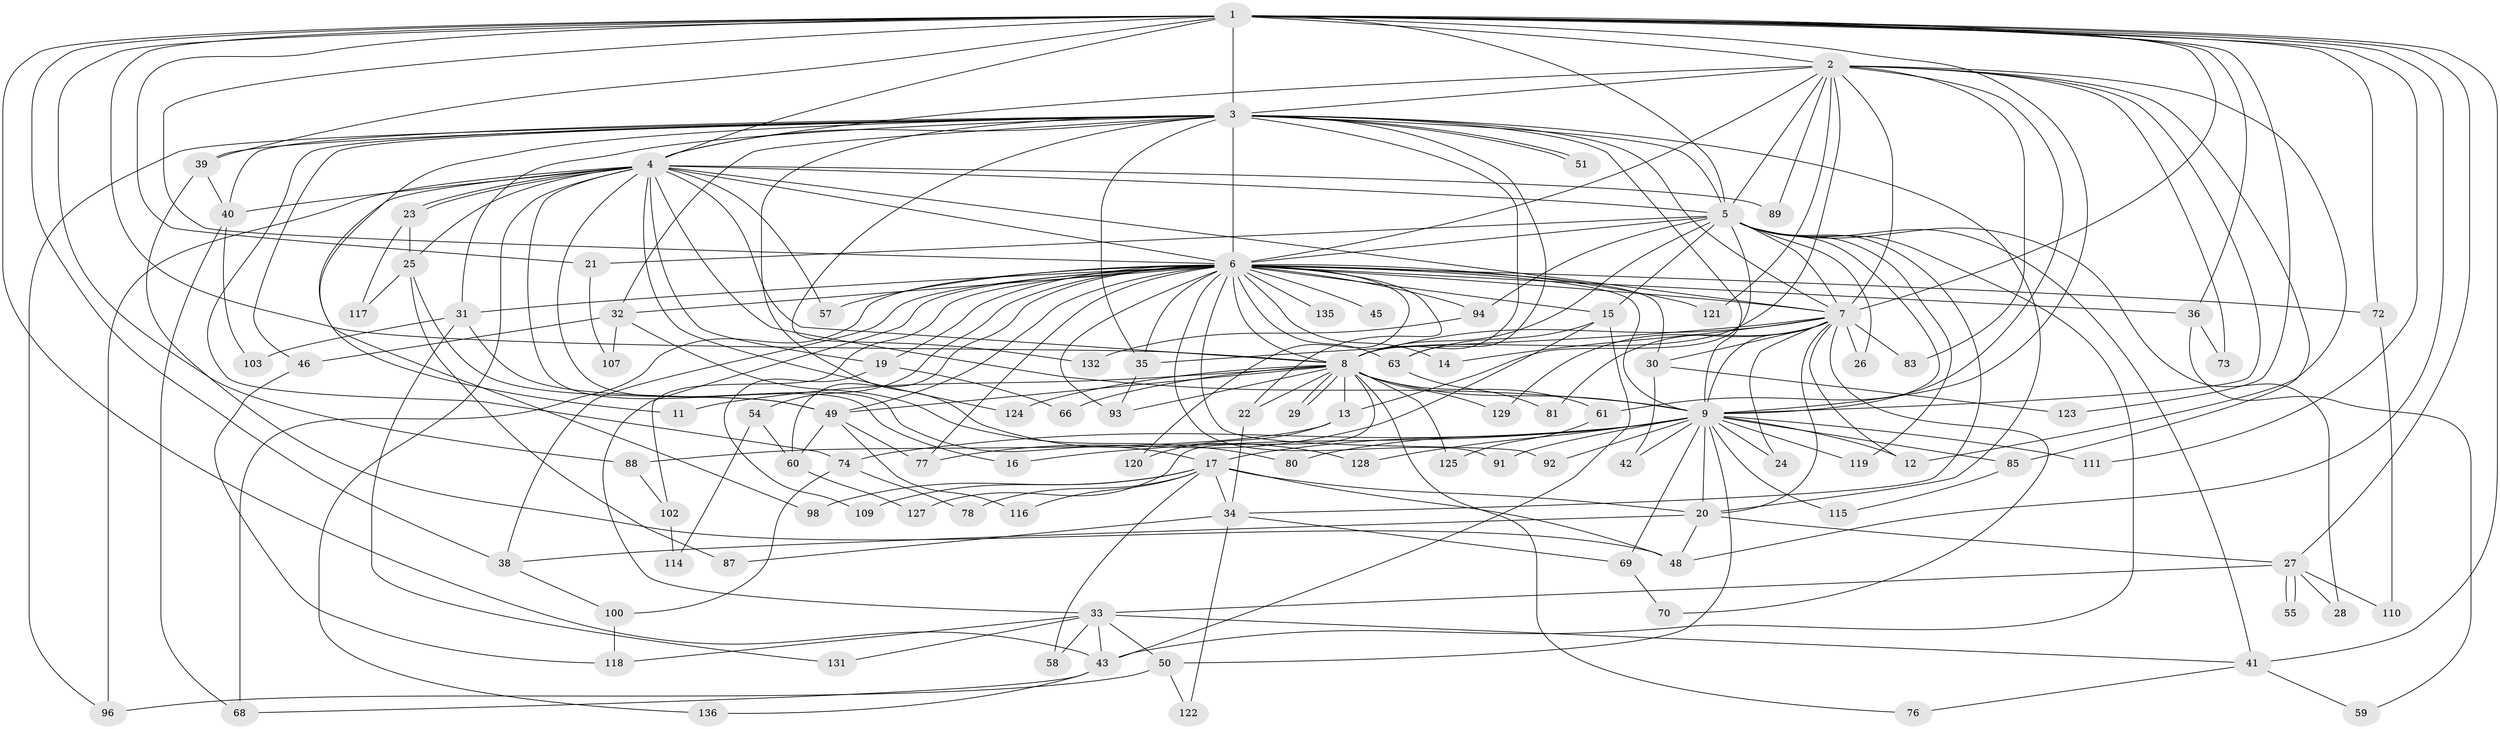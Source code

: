 // Generated by graph-tools (version 1.1) at 2025/51/02/27/25 19:51:47]
// undirected, 103 vertices, 242 edges
graph export_dot {
graph [start="1"]
  node [color=gray90,style=filled];
  1 [super="+105"];
  2 [super="+37"];
  3 [super="+47"];
  4 [super="+67"];
  5 [super="+101"];
  6 [super="+10"];
  7 [super="+108"];
  8 [super="+95"];
  9 [super="+65"];
  11;
  12 [super="+104"];
  13;
  14;
  15 [super="+52"];
  16;
  17 [super="+18"];
  19;
  20 [super="+62"];
  21;
  22;
  23;
  24;
  25 [super="+71"];
  26;
  27 [super="+79"];
  28;
  29;
  30;
  31;
  32;
  33 [super="+126"];
  34 [super="+86"];
  35 [super="+97"];
  36 [super="+134"];
  38 [super="+75"];
  39 [super="+56"];
  40 [super="+82"];
  41 [super="+44"];
  42;
  43 [super="+90"];
  45;
  46;
  48 [super="+53"];
  49 [super="+64"];
  50 [super="+106"];
  51;
  54 [super="+84"];
  55;
  57;
  58;
  59;
  60;
  61;
  63 [super="+130"];
  66;
  68 [super="+112"];
  69;
  70;
  72 [super="+99"];
  73;
  74;
  76;
  77 [super="+113"];
  78;
  80;
  81;
  83;
  85;
  87;
  88;
  89;
  91;
  92;
  93 [super="+133"];
  94;
  96;
  98;
  100;
  102;
  103;
  107;
  109;
  110;
  111;
  114;
  115;
  116;
  117;
  118;
  119;
  120;
  121;
  122;
  123;
  124;
  125;
  127;
  128;
  129;
  131;
  132;
  135;
  136;
  1 -- 2;
  1 -- 3;
  1 -- 4 [weight=2];
  1 -- 5;
  1 -- 6 [weight=3];
  1 -- 7;
  1 -- 8;
  1 -- 9;
  1 -- 21;
  1 -- 27;
  1 -- 39;
  1 -- 43;
  1 -- 48;
  1 -- 72;
  1 -- 88;
  1 -- 111;
  1 -- 123;
  1 -- 36;
  1 -- 38;
  1 -- 41;
  2 -- 3;
  2 -- 4 [weight=2];
  2 -- 5;
  2 -- 6 [weight=2];
  2 -- 7;
  2 -- 8;
  2 -- 9;
  2 -- 12;
  2 -- 61;
  2 -- 73;
  2 -- 83;
  2 -- 85;
  2 -- 89;
  2 -- 121;
  3 -- 4;
  3 -- 5 [weight=2];
  3 -- 6 [weight=2];
  3 -- 7;
  3 -- 8 [weight=2];
  3 -- 9;
  3 -- 11;
  3 -- 31;
  3 -- 32;
  3 -- 39;
  3 -- 40;
  3 -- 46;
  3 -- 51;
  3 -- 51;
  3 -- 74;
  3 -- 96;
  3 -- 128;
  3 -- 132;
  3 -- 63;
  3 -- 20;
  3 -- 35;
  4 -- 5;
  4 -- 6 [weight=2];
  4 -- 7;
  4 -- 8;
  4 -- 9;
  4 -- 16;
  4 -- 17 [weight=2];
  4 -- 19;
  4 -- 23;
  4 -- 23;
  4 -- 25;
  4 -- 57;
  4 -- 96;
  4 -- 98;
  4 -- 124;
  4 -- 136;
  4 -- 89;
  4 -- 40;
  5 -- 6 [weight=2];
  5 -- 7 [weight=2];
  5 -- 8;
  5 -- 9;
  5 -- 13;
  5 -- 15;
  5 -- 21;
  5 -- 26;
  5 -- 28;
  5 -- 34;
  5 -- 41;
  5 -- 94;
  5 -- 119;
  5 -- 43;
  6 -- 7 [weight=2];
  6 -- 8 [weight=2];
  6 -- 9 [weight=2];
  6 -- 31;
  6 -- 33 [weight=2];
  6 -- 38;
  6 -- 45 [weight=2];
  6 -- 49;
  6 -- 63;
  6 -- 91;
  6 -- 92;
  6 -- 102;
  6 -- 135 [weight=2];
  6 -- 72 [weight=2];
  6 -- 14;
  6 -- 15;
  6 -- 19;
  6 -- 22;
  6 -- 93;
  6 -- 30;
  6 -- 94;
  6 -- 32;
  6 -- 121;
  6 -- 35;
  6 -- 36;
  6 -- 54;
  6 -- 120;
  6 -- 57;
  6 -- 60;
  6 -- 68;
  6 -- 77;
  7 -- 8;
  7 -- 9;
  7 -- 14;
  7 -- 24;
  7 -- 26;
  7 -- 30;
  7 -- 35;
  7 -- 70;
  7 -- 81;
  7 -- 83;
  7 -- 129;
  7 -- 20;
  7 -- 12;
  8 -- 9;
  8 -- 11;
  8 -- 13;
  8 -- 22;
  8 -- 29;
  8 -- 29;
  8 -- 61;
  8 -- 66;
  8 -- 76;
  8 -- 93;
  8 -- 124;
  8 -- 125;
  8 -- 127;
  8 -- 129;
  8 -- 49;
  9 -- 12;
  9 -- 16;
  9 -- 17;
  9 -- 20;
  9 -- 24;
  9 -- 42;
  9 -- 50;
  9 -- 74;
  9 -- 80;
  9 -- 85;
  9 -- 91;
  9 -- 92;
  9 -- 115;
  9 -- 119;
  9 -- 128;
  9 -- 69;
  9 -- 111;
  13 -- 88;
  13 -- 120;
  15 -- 77;
  15 -- 43;
  15 -- 63;
  17 -- 20;
  17 -- 58;
  17 -- 78;
  17 -- 98;
  17 -- 109;
  17 -- 116;
  17 -- 48;
  17 -- 34;
  19 -- 66;
  19 -- 109;
  20 -- 27;
  20 -- 38;
  20 -- 48;
  21 -- 107;
  22 -- 34;
  23 -- 25;
  23 -- 117;
  25 -- 117;
  25 -- 87;
  25 -- 49;
  27 -- 28;
  27 -- 55;
  27 -- 55;
  27 -- 110;
  27 -- 33;
  30 -- 42;
  30 -- 123;
  31 -- 49;
  31 -- 103;
  31 -- 131;
  32 -- 46;
  32 -- 80;
  32 -- 107;
  33 -- 41;
  33 -- 43;
  33 -- 50;
  33 -- 58;
  33 -- 131;
  33 -- 118;
  34 -- 69;
  34 -- 122;
  34 -- 87;
  35 -- 93;
  36 -- 59;
  36 -- 73;
  38 -- 100;
  39 -- 40;
  39 -- 48;
  40 -- 68;
  40 -- 103;
  41 -- 59;
  41 -- 76;
  43 -- 68;
  43 -- 136;
  46 -- 118;
  49 -- 60;
  49 -- 116;
  49 -- 77;
  50 -- 96;
  50 -- 122;
  54 -- 114;
  54 -- 60;
  60 -- 127;
  61 -- 125;
  63 -- 81;
  69 -- 70;
  72 -- 110;
  74 -- 78;
  74 -- 100;
  85 -- 115;
  88 -- 102;
  94 -- 132;
  100 -- 118;
  102 -- 114;
}
